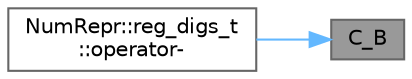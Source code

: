 digraph "C_B"
{
 // INTERACTIVE_SVG=YES
 // LATEX_PDF_SIZE
  bgcolor="transparent";
  edge [fontname=Helvetica,fontsize=10,labelfontname=Helvetica,labelfontsize=10];
  node [fontname=Helvetica,fontsize=10,shape=box,height=0.2,width=0.4];
  rankdir="RL";
  Node1 [label="C_B",height=0.2,width=0.4,color="gray40", fillcolor="grey60", style="filled", fontcolor="black",tooltip=" "];
  Node1 -> Node2 [dir="back",color="steelblue1",style="solid"];
  Node2 [label="NumRepr::reg_digs_t\l::operator-",height=0.2,width=0.4,color="grey40", fillcolor="white", style="filled",URL="$struct_num_repr_1_1reg__digs__t.html#addfe409a19fc9017ac89b2516f4a6a8a",tooltip=" "];
}
